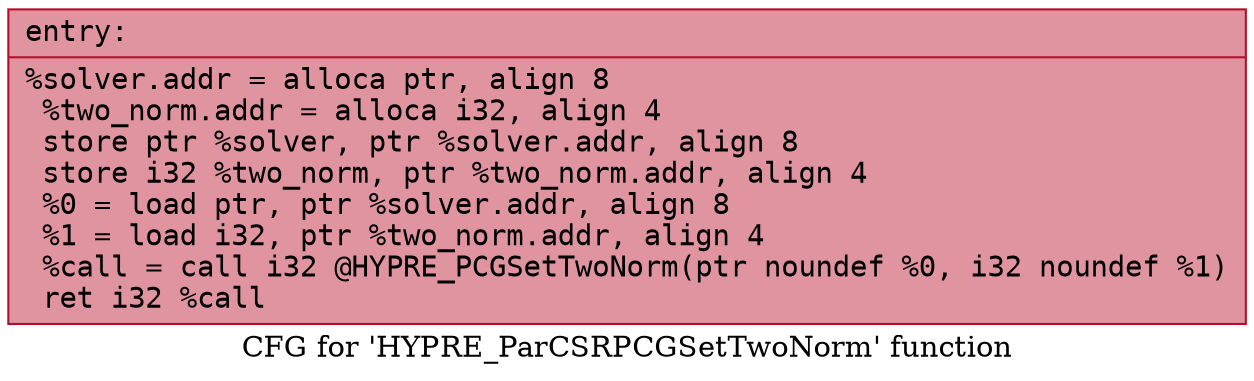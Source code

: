 digraph "CFG for 'HYPRE_ParCSRPCGSetTwoNorm' function" {
	label="CFG for 'HYPRE_ParCSRPCGSetTwoNorm' function";

	Node0x55f91b633400 [shape=record,color="#b70d28ff", style=filled, fillcolor="#b70d2870" fontname="Courier",label="{entry:\l|  %solver.addr = alloca ptr, align 8\l  %two_norm.addr = alloca i32, align 4\l  store ptr %solver, ptr %solver.addr, align 8\l  store i32 %two_norm, ptr %two_norm.addr, align 4\l  %0 = load ptr, ptr %solver.addr, align 8\l  %1 = load i32, ptr %two_norm.addr, align 4\l  %call = call i32 @HYPRE_PCGSetTwoNorm(ptr noundef %0, i32 noundef %1)\l  ret i32 %call\l}"];
}
